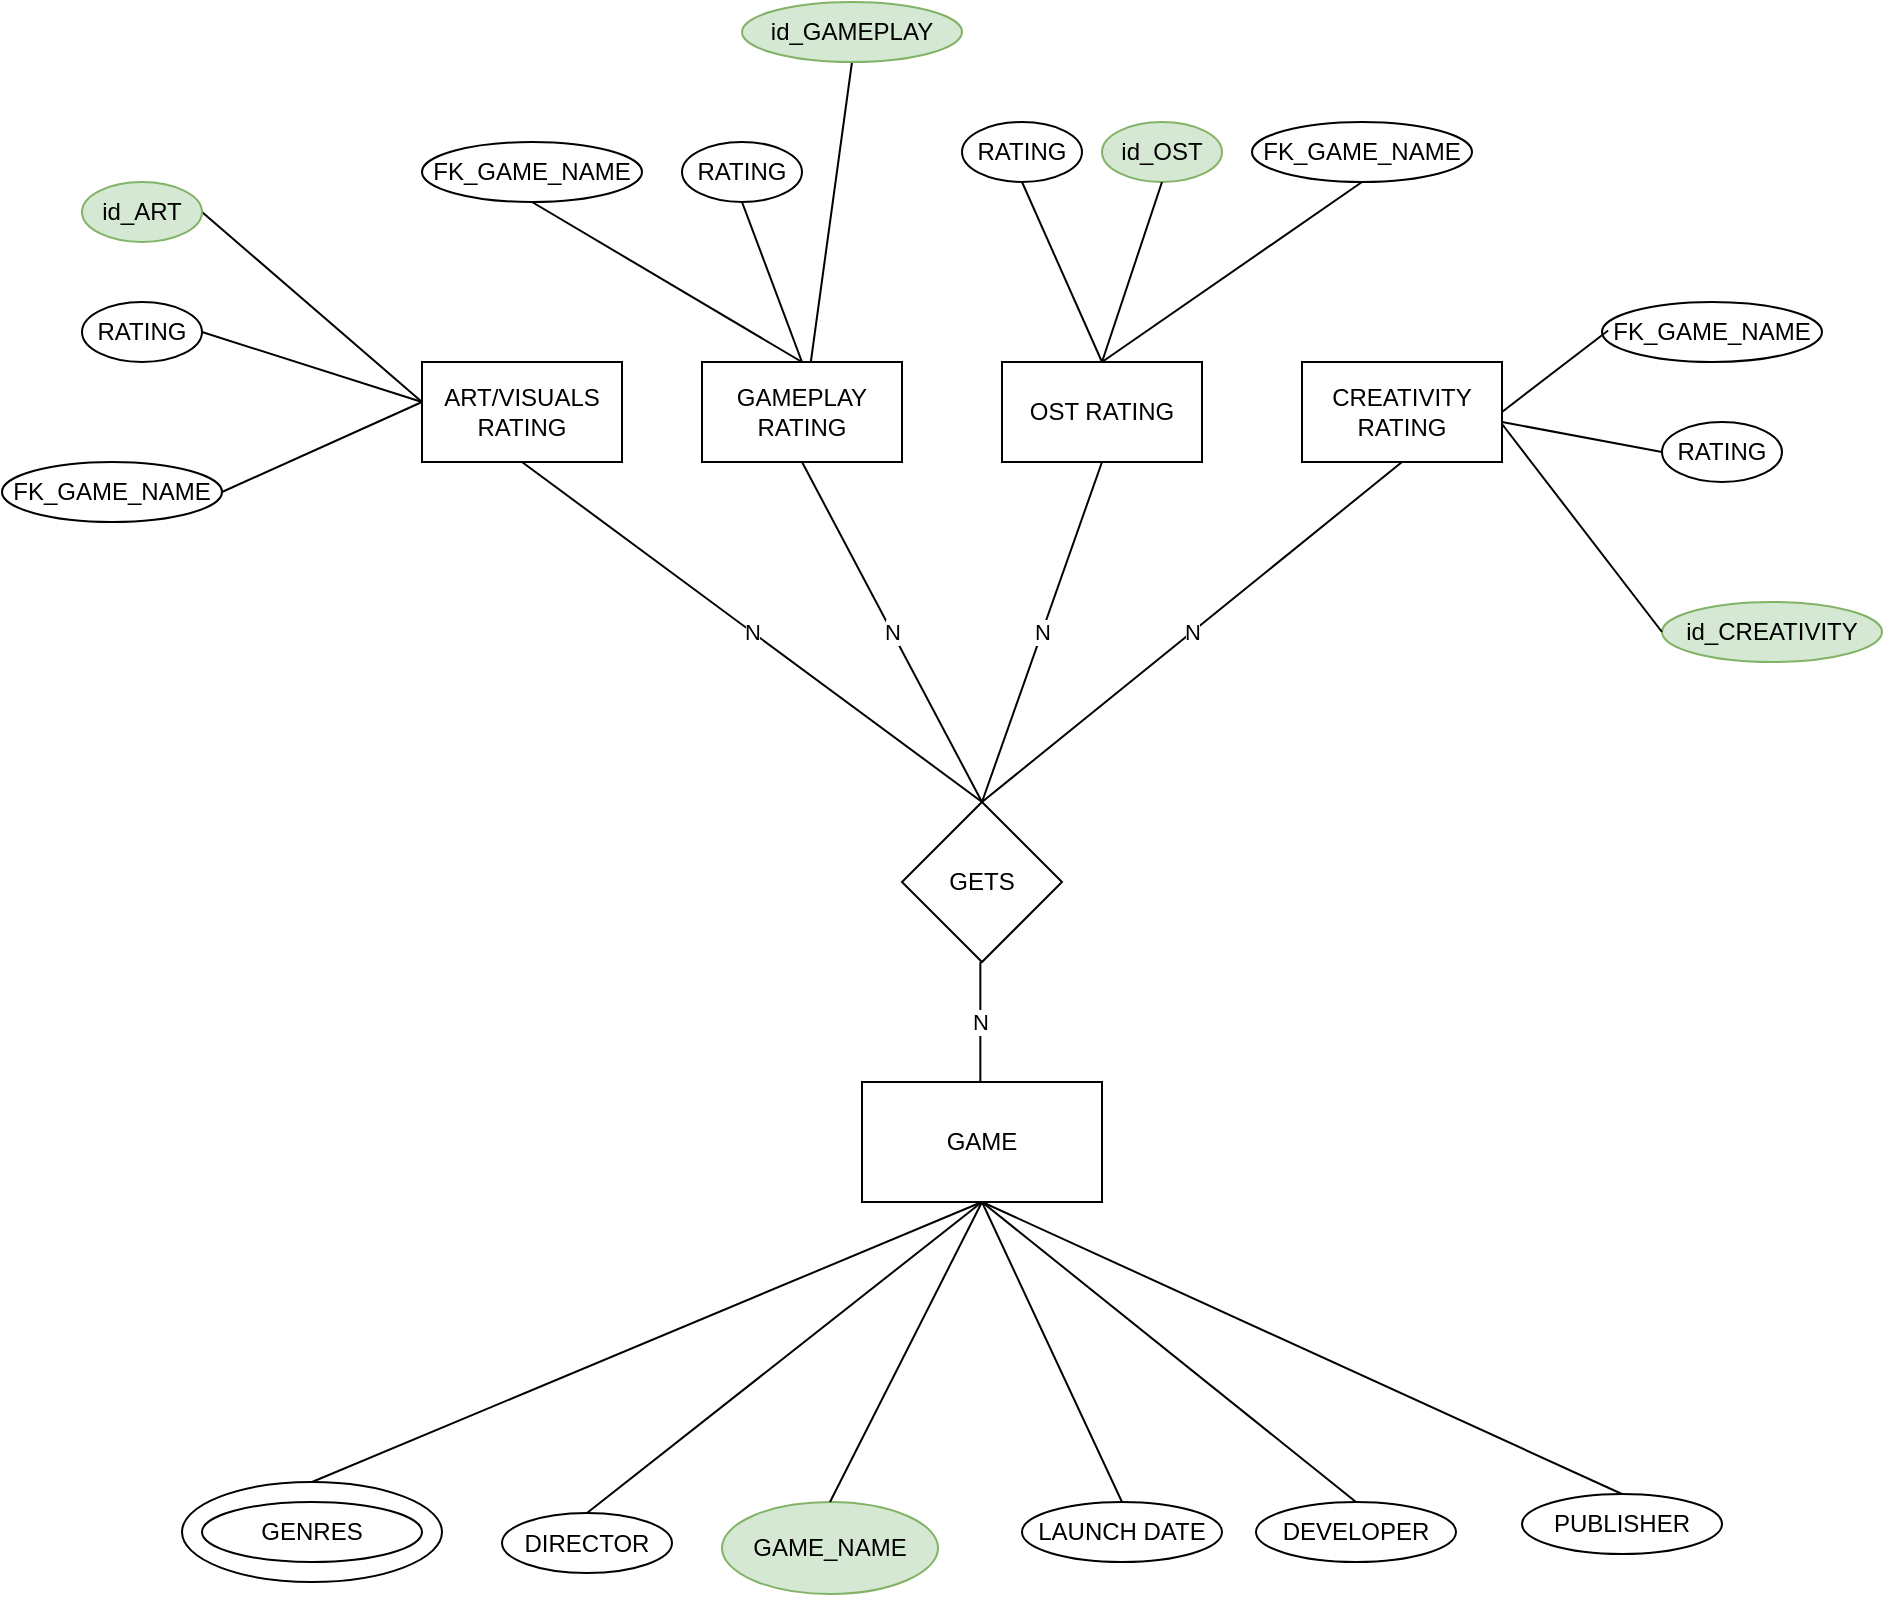 <mxfile version="27.2.0">
  <diagram name="Página-1" id="6a5DYLOzgH-8xALXWZHd">
    <mxGraphModel dx="1178" dy="635" grid="1" gridSize="10" guides="1" tooltips="1" connect="1" arrows="1" fold="1" page="1" pageScale="1" pageWidth="2339" pageHeight="3300" math="0" shadow="0">
      <root>
        <mxCell id="0" />
        <mxCell id="1" parent="0" />
        <mxCell id="EieKeSjeqdE_A_YmpYcG-1" value="GAME" style="rounded=0;whiteSpace=wrap;html=1;" vertex="1" parent="1">
          <mxGeometry x="920" y="910" width="120" height="60" as="geometry" />
        </mxCell>
        <mxCell id="EieKeSjeqdE_A_YmpYcG-2" value="GETS" style="rhombus;whiteSpace=wrap;html=1;" vertex="1" parent="1">
          <mxGeometry x="940" y="770" width="80" height="80" as="geometry" />
        </mxCell>
        <mxCell id="EieKeSjeqdE_A_YmpYcG-9" value="GAME_NAME" style="ellipse;whiteSpace=wrap;html=1;fillColor=#d5e8d4;strokeColor=#82b366;" vertex="1" parent="1">
          <mxGeometry x="850" y="1120" width="108" height="46" as="geometry" />
        </mxCell>
        <mxCell id="EieKeSjeqdE_A_YmpYcG-10" value="LAUNCH DATE" style="ellipse;whiteSpace=wrap;html=1;" vertex="1" parent="1">
          <mxGeometry x="1000" y="1120" width="100" height="30" as="geometry" />
        </mxCell>
        <mxCell id="EieKeSjeqdE_A_YmpYcG-12" value="DIRECTOR" style="ellipse;whiteSpace=wrap;html=1;" vertex="1" parent="1">
          <mxGeometry x="740" y="1125.5" width="85" height="30" as="geometry" />
        </mxCell>
        <mxCell id="EieKeSjeqdE_A_YmpYcG-15" value="GENRES" style="ellipse;whiteSpace=wrap;html=1;" vertex="1" parent="1">
          <mxGeometry x="580" y="1110" width="130" height="50" as="geometry" />
        </mxCell>
        <mxCell id="EieKeSjeqdE_A_YmpYcG-16" value="ART/VISUALS RATING" style="rounded=0;whiteSpace=wrap;html=1;" vertex="1" parent="1">
          <mxGeometry x="700" y="550" width="100" height="50" as="geometry" />
        </mxCell>
        <mxCell id="EieKeSjeqdE_A_YmpYcG-17" value="GAMEPLAY RATING" style="rounded=0;whiteSpace=wrap;html=1;" vertex="1" parent="1">
          <mxGeometry x="840" y="550" width="100" height="50" as="geometry" />
        </mxCell>
        <mxCell id="EieKeSjeqdE_A_YmpYcG-18" value="OST RATING" style="rounded=0;whiteSpace=wrap;html=1;" vertex="1" parent="1">
          <mxGeometry x="990" y="550" width="100" height="50" as="geometry" />
        </mxCell>
        <mxCell id="EieKeSjeqdE_A_YmpYcG-19" value="CREATIVITY RATING" style="rounded=0;whiteSpace=wrap;html=1;" vertex="1" parent="1">
          <mxGeometry x="1140" y="550" width="100" height="50" as="geometry" />
        </mxCell>
        <mxCell id="EieKeSjeqdE_A_YmpYcG-20" value="GENRES" style="ellipse;whiteSpace=wrap;html=1;" vertex="1" parent="1">
          <mxGeometry x="590" y="1120" width="110" height="30" as="geometry" />
        </mxCell>
        <mxCell id="EieKeSjeqdE_A_YmpYcG-28" value="" style="endArrow=none;html=1;rounded=0;entryX=0.5;entryY=1;entryDx=0;entryDy=0;" edge="1" parent="1" target="EieKeSjeqdE_A_YmpYcG-32">
          <mxGeometry width="50" height="50" relative="1" as="geometry">
            <mxPoint x="890" y="550" as="sourcePoint" />
            <mxPoint x="865" y="470" as="targetPoint" />
          </mxGeometry>
        </mxCell>
        <mxCell id="EieKeSjeqdE_A_YmpYcG-29" value="" style="endArrow=none;html=1;rounded=0;exitX=1;exitY=0.5;exitDx=0;exitDy=0;" edge="1" parent="1" source="EieKeSjeqdE_A_YmpYcG-33">
          <mxGeometry width="50" height="50" relative="1" as="geometry">
            <mxPoint x="590" y="555" as="sourcePoint" />
            <mxPoint x="700" y="570" as="targetPoint" />
          </mxGeometry>
        </mxCell>
        <mxCell id="EieKeSjeqdE_A_YmpYcG-30" value="RATING" style="ellipse;whiteSpace=wrap;html=1;" vertex="1" parent="1">
          <mxGeometry x="530" y="520" width="60" height="30" as="geometry" />
        </mxCell>
        <mxCell id="EieKeSjeqdE_A_YmpYcG-32" value="FK_GAME_NAME" style="ellipse;whiteSpace=wrap;html=1;" vertex="1" parent="1">
          <mxGeometry x="700" y="440" width="110" height="30" as="geometry" />
        </mxCell>
        <mxCell id="EieKeSjeqdE_A_YmpYcG-33" value="FK_GAME_NAME" style="ellipse;whiteSpace=wrap;html=1;fillColor=#FFFFFF;" vertex="1" parent="1">
          <mxGeometry x="490" y="600" width="110" height="30" as="geometry" />
        </mxCell>
        <mxCell id="EieKeSjeqdE_A_YmpYcG-34" value="" style="endArrow=none;html=1;rounded=0;exitX=1;exitY=0.5;exitDx=0;exitDy=0;" edge="1" parent="1" source="EieKeSjeqdE_A_YmpYcG-30">
          <mxGeometry width="50" height="50" relative="1" as="geometry">
            <mxPoint x="600" y="615" as="sourcePoint" />
            <mxPoint x="700" y="570" as="targetPoint" />
          </mxGeometry>
        </mxCell>
        <mxCell id="EieKeSjeqdE_A_YmpYcG-36" value="" style="endArrow=none;html=1;rounded=0;entryX=0.5;entryY=1;entryDx=0;entryDy=0;" edge="1" parent="1" target="EieKeSjeqdE_A_YmpYcG-42">
          <mxGeometry width="50" height="50" relative="1" as="geometry">
            <mxPoint x="890" y="550" as="sourcePoint" />
            <mxPoint x="895" y="470" as="targetPoint" />
          </mxGeometry>
        </mxCell>
        <mxCell id="EieKeSjeqdE_A_YmpYcG-38" value="" style="endArrow=none;html=1;rounded=0;exitX=1;exitY=0.5;exitDx=0;exitDy=0;" edge="1" parent="1">
          <mxGeometry width="50" height="50" relative="1" as="geometry">
            <mxPoint x="590" y="475" as="sourcePoint" />
            <mxPoint x="700" y="570" as="targetPoint" />
          </mxGeometry>
        </mxCell>
        <mxCell id="EieKeSjeqdE_A_YmpYcG-39" value="" style="endArrow=none;html=1;rounded=0;entryX=0.5;entryY=1;entryDx=0;entryDy=0;" edge="1" parent="1" target="EieKeSjeqdE_A_YmpYcG-43">
          <mxGeometry width="50" height="50" relative="1" as="geometry">
            <mxPoint x="894.41" y="550" as="sourcePoint" />
            <mxPoint x="980" y="470" as="targetPoint" />
          </mxGeometry>
        </mxCell>
        <mxCell id="EieKeSjeqdE_A_YmpYcG-40" value="id_ART" style="ellipse;whiteSpace=wrap;html=1;fillColor=#d5e8d4;strokeColor=#82b366;" vertex="1" parent="1">
          <mxGeometry x="530" y="460" width="60" height="30" as="geometry" />
        </mxCell>
        <mxCell id="EieKeSjeqdE_A_YmpYcG-42" value="RATING" style="ellipse;whiteSpace=wrap;html=1;" vertex="1" parent="1">
          <mxGeometry x="830" y="440" width="60" height="30" as="geometry" />
        </mxCell>
        <mxCell id="EieKeSjeqdE_A_YmpYcG-43" value="id_GAMEPLAY" style="ellipse;whiteSpace=wrap;html=1;fillColor=#d5e8d4;strokeColor=#82b366;" vertex="1" parent="1">
          <mxGeometry x="860" y="370" width="110" height="30" as="geometry" />
        </mxCell>
        <mxCell id="EieKeSjeqdE_A_YmpYcG-45" value="FK_GAME_NAME" style="ellipse;whiteSpace=wrap;html=1;fillColor=#FFFFFF;" vertex="1" parent="1">
          <mxGeometry x="1290" y="520" width="110" height="30" as="geometry" />
        </mxCell>
        <mxCell id="EieKeSjeqdE_A_YmpYcG-47" value="id_CREATIVITY" style="ellipse;whiteSpace=wrap;html=1;fillColor=#d5e8d4;strokeColor=#82b366;" vertex="1" parent="1">
          <mxGeometry x="1320" y="670" width="110" height="30" as="geometry" />
        </mxCell>
        <mxCell id="EieKeSjeqdE_A_YmpYcG-48" value="" style="endArrow=none;html=1;rounded=0;entryX=0.028;entryY=0.475;entryDx=0;entryDy=0;entryPerimeter=0;" edge="1" parent="1" target="EieKeSjeqdE_A_YmpYcG-45">
          <mxGeometry width="50" height="50" relative="1" as="geometry">
            <mxPoint x="1240" y="575" as="sourcePoint" />
            <mxPoint x="1290" y="530" as="targetPoint" />
          </mxGeometry>
        </mxCell>
        <mxCell id="EieKeSjeqdE_A_YmpYcG-49" value="" style="endArrow=none;html=1;rounded=0;entryX=0;entryY=0.5;entryDx=0;entryDy=0;" edge="1" parent="1" target="EieKeSjeqdE_A_YmpYcG-47">
          <mxGeometry width="50" height="50" relative="1" as="geometry">
            <mxPoint x="1240" y="581" as="sourcePoint" />
            <mxPoint x="1293" y="540" as="targetPoint" />
          </mxGeometry>
        </mxCell>
        <mxCell id="EieKeSjeqdE_A_YmpYcG-51" value="RATING" style="ellipse;whiteSpace=wrap;html=1;" vertex="1" parent="1">
          <mxGeometry x="1320" y="580" width="60" height="30" as="geometry" />
        </mxCell>
        <mxCell id="EieKeSjeqdE_A_YmpYcG-52" value="" style="endArrow=none;html=1;rounded=0;entryX=0;entryY=0.5;entryDx=0;entryDy=0;" edge="1" parent="1" target="EieKeSjeqdE_A_YmpYcG-51">
          <mxGeometry width="50" height="50" relative="1" as="geometry">
            <mxPoint x="1240" y="580" as="sourcePoint" />
            <mxPoint x="1293" y="539" as="targetPoint" />
          </mxGeometry>
        </mxCell>
        <mxCell id="EieKeSjeqdE_A_YmpYcG-53" value="FK_GAME_NAME" style="ellipse;whiteSpace=wrap;html=1;fillColor=#FFFFFF;" vertex="1" parent="1">
          <mxGeometry x="1115" y="430" width="110" height="30" as="geometry" />
        </mxCell>
        <mxCell id="EieKeSjeqdE_A_YmpYcG-54" value="" style="endArrow=none;html=1;rounded=0;entryX=0.5;entryY=1;entryDx=0;entryDy=0;" edge="1" parent="1" target="EieKeSjeqdE_A_YmpYcG-53">
          <mxGeometry width="50" height="50" relative="1" as="geometry">
            <mxPoint x="1040" y="550" as="sourcePoint" />
            <mxPoint x="1090" y="500" as="targetPoint" />
          </mxGeometry>
        </mxCell>
        <mxCell id="EieKeSjeqdE_A_YmpYcG-55" value="RATING" style="ellipse;whiteSpace=wrap;html=1;" vertex="1" parent="1">
          <mxGeometry x="970" y="430" width="60" height="30" as="geometry" />
        </mxCell>
        <mxCell id="EieKeSjeqdE_A_YmpYcG-56" value="" style="endArrow=none;html=1;rounded=0;entryX=0.5;entryY=1;entryDx=0;entryDy=0;" edge="1" parent="1" target="EieKeSjeqdE_A_YmpYcG-55">
          <mxGeometry width="50" height="50" relative="1" as="geometry">
            <mxPoint x="1040" y="550" as="sourcePoint" />
            <mxPoint x="1090" y="500" as="targetPoint" />
          </mxGeometry>
        </mxCell>
        <mxCell id="EieKeSjeqdE_A_YmpYcG-57" value="id_OST" style="ellipse;whiteSpace=wrap;html=1;fillColor=#d5e8d4;strokeColor=#82b366;" vertex="1" parent="1">
          <mxGeometry x="1040" y="430" width="60" height="30" as="geometry" />
        </mxCell>
        <mxCell id="EieKeSjeqdE_A_YmpYcG-58" value="" style="endArrow=none;html=1;rounded=0;entryX=0.5;entryY=1;entryDx=0;entryDy=0;" edge="1" parent="1" target="EieKeSjeqdE_A_YmpYcG-57">
          <mxGeometry width="50" height="50" relative="1" as="geometry">
            <mxPoint x="1040" y="550" as="sourcePoint" />
            <mxPoint x="1090" y="500" as="targetPoint" />
          </mxGeometry>
        </mxCell>
        <mxCell id="EieKeSjeqdE_A_YmpYcG-59" value="N" style="endArrow=none;html=1;rounded=0;entryX=0.5;entryY=1;entryDx=0;entryDy=0;" edge="1" parent="1" target="EieKeSjeqdE_A_YmpYcG-16">
          <mxGeometry width="50" height="50" relative="1" as="geometry">
            <mxPoint x="980" y="770" as="sourcePoint" />
            <mxPoint x="1030" y="720" as="targetPoint" />
          </mxGeometry>
        </mxCell>
        <mxCell id="EieKeSjeqdE_A_YmpYcG-60" value="N" style="endArrow=none;html=1;rounded=0;entryX=0.5;entryY=1;entryDx=0;entryDy=0;" edge="1" parent="1" target="EieKeSjeqdE_A_YmpYcG-17">
          <mxGeometry width="50" height="50" relative="1" as="geometry">
            <mxPoint x="980" y="770" as="sourcePoint" />
            <mxPoint x="1030" y="720" as="targetPoint" />
          </mxGeometry>
        </mxCell>
        <mxCell id="EieKeSjeqdE_A_YmpYcG-62" value="N" style="endArrow=none;html=1;rounded=0;entryX=0.5;entryY=1;entryDx=0;entryDy=0;" edge="1" parent="1" target="EieKeSjeqdE_A_YmpYcG-18">
          <mxGeometry width="50" height="50" relative="1" as="geometry">
            <mxPoint x="980" y="770" as="sourcePoint" />
            <mxPoint x="1030" y="720" as="targetPoint" />
          </mxGeometry>
        </mxCell>
        <mxCell id="EieKeSjeqdE_A_YmpYcG-64" value="N" style="endArrow=none;html=1;rounded=0;entryX=0.5;entryY=1;entryDx=0;entryDy=0;" edge="1" parent="1" target="EieKeSjeqdE_A_YmpYcG-19">
          <mxGeometry width="50" height="50" relative="1" as="geometry">
            <mxPoint x="980" y="770" as="sourcePoint" />
            <mxPoint x="1030" y="720" as="targetPoint" />
          </mxGeometry>
        </mxCell>
        <mxCell id="EieKeSjeqdE_A_YmpYcG-68" value="N" style="endArrow=none;html=1;rounded=0;exitX=0.5;exitY=0;exitDx=0;exitDy=0;" edge="1" parent="1">
          <mxGeometry width="50" height="50" relative="1" as="geometry">
            <mxPoint x="979.17" y="910" as="sourcePoint" />
            <mxPoint x="979.17" y="850" as="targetPoint" />
          </mxGeometry>
        </mxCell>
        <mxCell id="EieKeSjeqdE_A_YmpYcG-69" value="" style="endArrow=none;html=1;rounded=0;exitX=0.5;exitY=0;exitDx=0;exitDy=0;" edge="1" parent="1" source="EieKeSjeqdE_A_YmpYcG-9">
          <mxGeometry width="50" height="50" relative="1" as="geometry">
            <mxPoint x="930" y="1020" as="sourcePoint" />
            <mxPoint x="980" y="970" as="targetPoint" />
          </mxGeometry>
        </mxCell>
        <mxCell id="EieKeSjeqdE_A_YmpYcG-70" value="" style="endArrow=none;html=1;rounded=0;exitX=0.5;exitY=0;exitDx=0;exitDy=0;" edge="1" parent="1" source="EieKeSjeqdE_A_YmpYcG-12">
          <mxGeometry width="50" height="50" relative="1" as="geometry">
            <mxPoint x="930" y="1020" as="sourcePoint" />
            <mxPoint x="980" y="970" as="targetPoint" />
          </mxGeometry>
        </mxCell>
        <mxCell id="EieKeSjeqdE_A_YmpYcG-71" value="" style="endArrow=none;html=1;rounded=0;exitX=0.5;exitY=0;exitDx=0;exitDy=0;" edge="1" parent="1" source="EieKeSjeqdE_A_YmpYcG-10">
          <mxGeometry width="50" height="50" relative="1" as="geometry">
            <mxPoint x="930" y="1020" as="sourcePoint" />
            <mxPoint x="980" y="970" as="targetPoint" />
          </mxGeometry>
        </mxCell>
        <mxCell id="EieKeSjeqdE_A_YmpYcG-72" value="" style="endArrow=none;html=1;rounded=0;exitX=0.5;exitY=0;exitDx=0;exitDy=0;" edge="1" parent="1" source="EieKeSjeqdE_A_YmpYcG-15">
          <mxGeometry width="50" height="50" relative="1" as="geometry">
            <mxPoint x="930" y="1020" as="sourcePoint" />
            <mxPoint x="980" y="970" as="targetPoint" />
          </mxGeometry>
        </mxCell>
        <mxCell id="EieKeSjeqdE_A_YmpYcG-73" value="DEVELOPER" style="ellipse;whiteSpace=wrap;html=1;" vertex="1" parent="1">
          <mxGeometry x="1117" y="1120" width="100" height="30" as="geometry" />
        </mxCell>
        <mxCell id="EieKeSjeqdE_A_YmpYcG-74" value="PUBLISHER" style="ellipse;whiteSpace=wrap;html=1;" vertex="1" parent="1">
          <mxGeometry x="1250" y="1116" width="100" height="30" as="geometry" />
        </mxCell>
        <mxCell id="EieKeSjeqdE_A_YmpYcG-75" value="" style="endArrow=none;html=1;rounded=0;exitX=0.5;exitY=0;exitDx=0;exitDy=0;" edge="1" parent="1" source="EieKeSjeqdE_A_YmpYcG-73">
          <mxGeometry width="50" height="50" relative="1" as="geometry">
            <mxPoint x="930" y="1020" as="sourcePoint" />
            <mxPoint x="980" y="970" as="targetPoint" />
          </mxGeometry>
        </mxCell>
        <mxCell id="EieKeSjeqdE_A_YmpYcG-76" value="" style="endArrow=none;html=1;rounded=0;exitX=0.5;exitY=0;exitDx=0;exitDy=0;" edge="1" parent="1" source="EieKeSjeqdE_A_YmpYcG-74">
          <mxGeometry width="50" height="50" relative="1" as="geometry">
            <mxPoint x="930" y="1020" as="sourcePoint" />
            <mxPoint x="980" y="970" as="targetPoint" />
          </mxGeometry>
        </mxCell>
      </root>
    </mxGraphModel>
  </diagram>
</mxfile>

